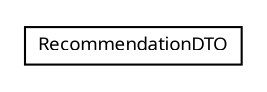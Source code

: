 #!/usr/local/bin/dot
#
# Class diagram 
# Generated by UMLGraph version R5_6 (http://www.umlgraph.org/)
#

digraph G {
	edge [fontname="Trebuchet MS",fontsize=10,labelfontname="Trebuchet MS",labelfontsize=10];
	node [fontname="Trebuchet MS",fontsize=10,shape=plaintext];
	nodesep=0.25;
	ranksep=0.5;
	// se.cambio.cds.model.recommendation.dto.RecommendationDTO
	c8088 [label=<<table title="se.cambio.cds.model.recommendation.dto.RecommendationDTO" border="0" cellborder="1" cellspacing="0" cellpadding="2" port="p" href="./RecommendationDTO.html">
		<tr><td><table border="0" cellspacing="0" cellpadding="1">
<tr><td align="center" balign="center"><font face="Trebuchet MS"> RecommendationDTO </font></td></tr>
		</table></td></tr>
		</table>>, URL="./RecommendationDTO.html", fontname="Trebuchet MS", fontcolor="black", fontsize=9.0];
}

